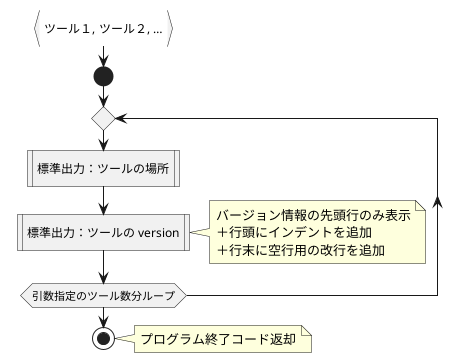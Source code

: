 @startuml version
:ツール１, ツール２, …}
start
repeat
  :標準出力：ツールの場所|
  :標準出力：ツールの version|
  note right
    バージョン情報の先頭行のみ表示
    ＋行頭にインデントを追加
    ＋行末に空行用の改行を追加
  end note
repeat while (引数指定のツール数分ループ)
stop
note right
  プログラム終了コード返却
end note
@enduml
